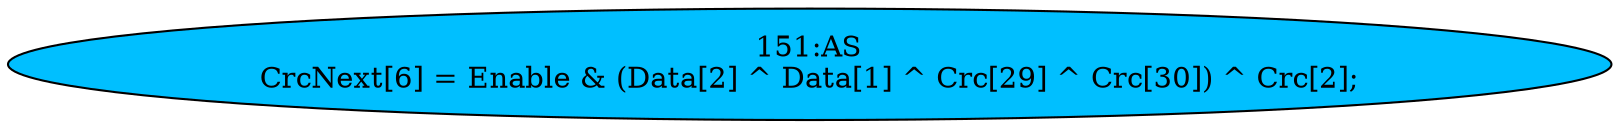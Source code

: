 strict digraph "" {
	node [label="\N"];
	"151:AS"	 [ast="<pyverilog.vparser.ast.Assign object at 0x7f415c23e6d0>",
		def_var="['CrcNext']",
		fillcolor=deepskyblue,
		label="151:AS
CrcNext[6] = Enable & (Data[2] ^ Data[1] ^ Crc[29] ^ Crc[30]) ^ Crc[2];",
		statements="[]",
		style=filled,
		typ=Assign,
		use_var="['Enable', 'Data', 'Data', 'Crc', 'Crc', 'Crc']"];
}
